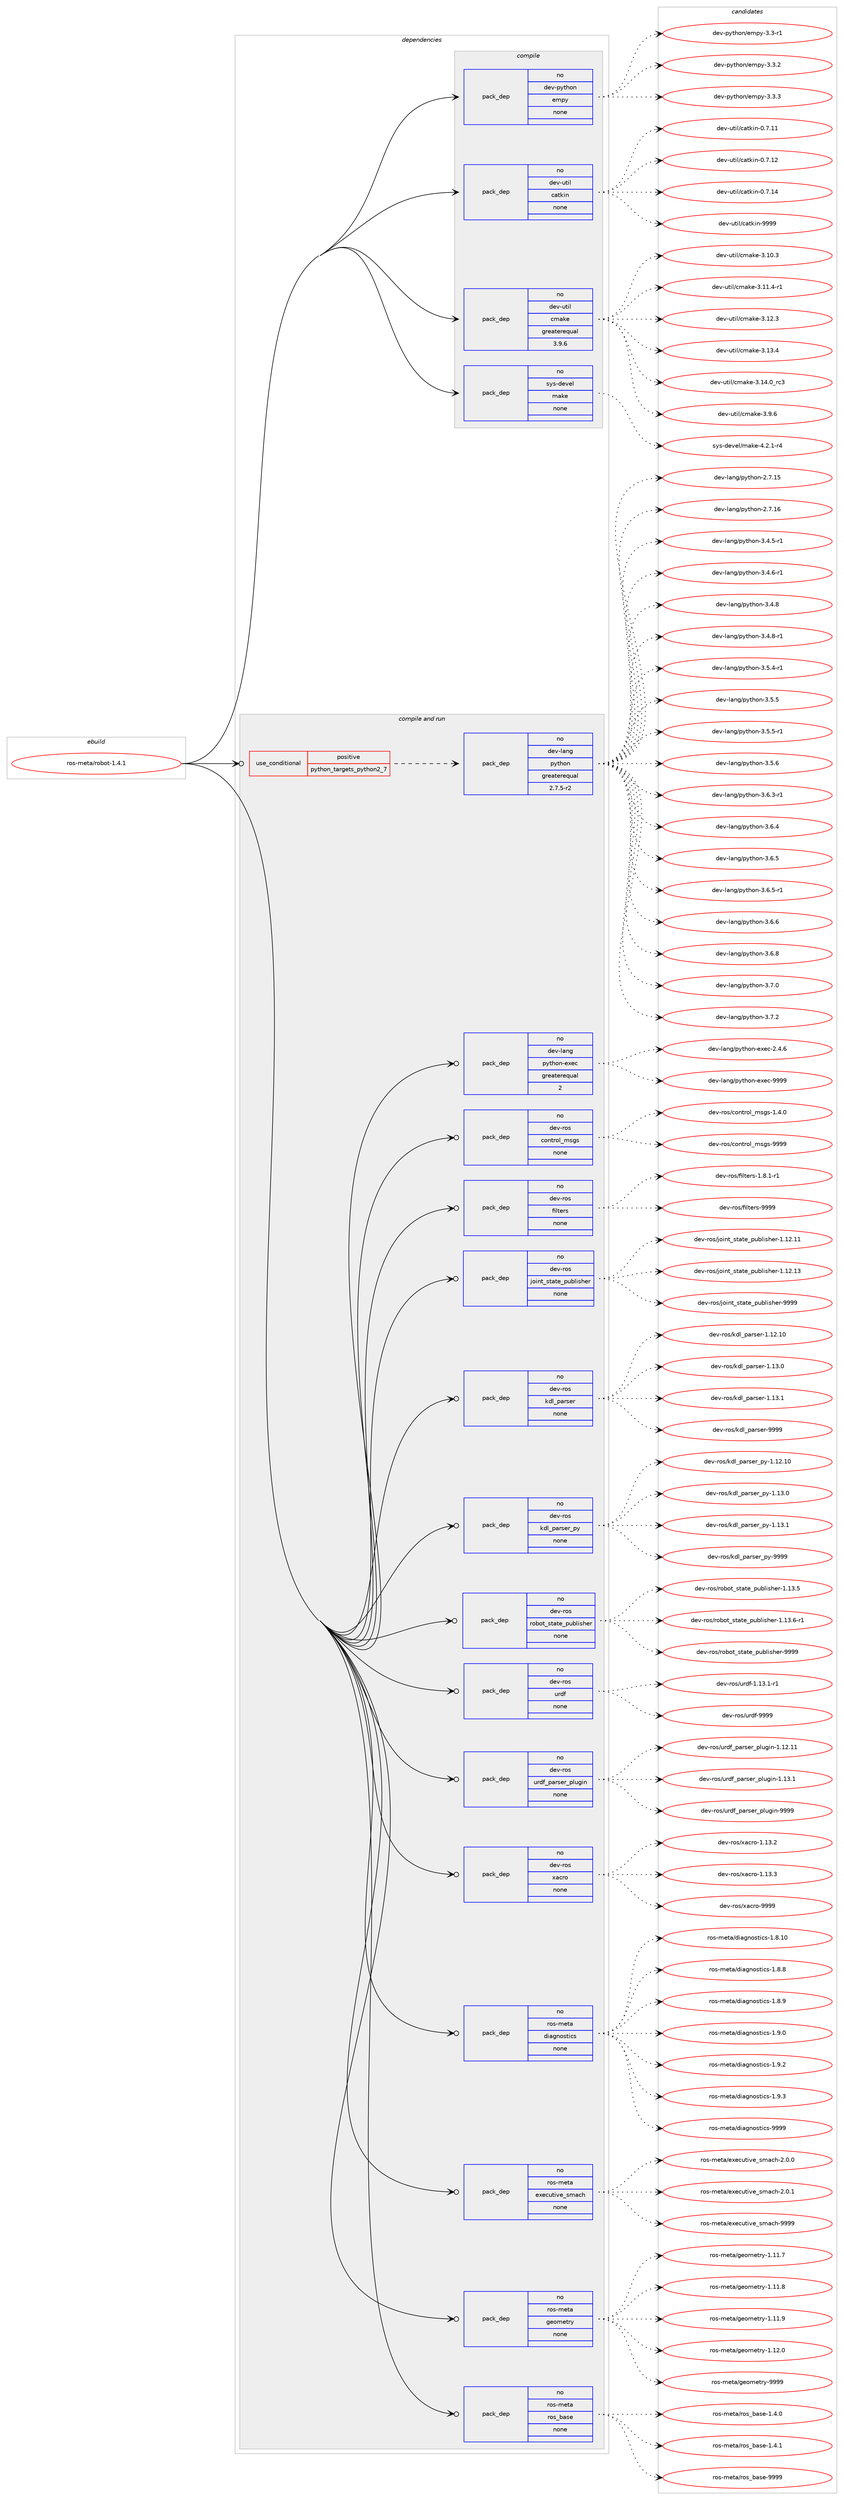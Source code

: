 digraph prolog {

# *************
# Graph options
# *************

newrank=true;
concentrate=true;
compound=true;
graph [rankdir=LR,fontname=Helvetica,fontsize=10,ranksep=1.5];#, ranksep=2.5, nodesep=0.2];
edge  [arrowhead=vee];
node  [fontname=Helvetica,fontsize=10];

# **********
# The ebuild
# **********

subgraph cluster_leftcol {
color=gray;
rank=same;
label=<<i>ebuild</i>>;
id [label="ros-meta/robot-1.4.1", color=red, width=4, href="../ros-meta/robot-1.4.1.svg"];
}

# ****************
# The dependencies
# ****************

subgraph cluster_midcol {
color=gray;
label=<<i>dependencies</i>>;
subgraph cluster_compile {
fillcolor="#eeeeee";
style=filled;
label=<<i>compile</i>>;
subgraph pack1204357 {
dependency1683674 [label=<<TABLE BORDER="0" CELLBORDER="1" CELLSPACING="0" CELLPADDING="4" WIDTH="220"><TR><TD ROWSPAN="6" CELLPADDING="30">pack_dep</TD></TR><TR><TD WIDTH="110">no</TD></TR><TR><TD>dev-python</TD></TR><TR><TD>empy</TD></TR><TR><TD>none</TD></TR><TR><TD></TD></TR></TABLE>>, shape=none, color=blue];
}
id:e -> dependency1683674:w [weight=20,style="solid",arrowhead="vee"];
subgraph pack1204358 {
dependency1683675 [label=<<TABLE BORDER="0" CELLBORDER="1" CELLSPACING="0" CELLPADDING="4" WIDTH="220"><TR><TD ROWSPAN="6" CELLPADDING="30">pack_dep</TD></TR><TR><TD WIDTH="110">no</TD></TR><TR><TD>dev-util</TD></TR><TR><TD>catkin</TD></TR><TR><TD>none</TD></TR><TR><TD></TD></TR></TABLE>>, shape=none, color=blue];
}
id:e -> dependency1683675:w [weight=20,style="solid",arrowhead="vee"];
subgraph pack1204359 {
dependency1683676 [label=<<TABLE BORDER="0" CELLBORDER="1" CELLSPACING="0" CELLPADDING="4" WIDTH="220"><TR><TD ROWSPAN="6" CELLPADDING="30">pack_dep</TD></TR><TR><TD WIDTH="110">no</TD></TR><TR><TD>dev-util</TD></TR><TR><TD>cmake</TD></TR><TR><TD>greaterequal</TD></TR><TR><TD>3.9.6</TD></TR></TABLE>>, shape=none, color=blue];
}
id:e -> dependency1683676:w [weight=20,style="solid",arrowhead="vee"];
subgraph pack1204360 {
dependency1683677 [label=<<TABLE BORDER="0" CELLBORDER="1" CELLSPACING="0" CELLPADDING="4" WIDTH="220"><TR><TD ROWSPAN="6" CELLPADDING="30">pack_dep</TD></TR><TR><TD WIDTH="110">no</TD></TR><TR><TD>sys-devel</TD></TR><TR><TD>make</TD></TR><TR><TD>none</TD></TR><TR><TD></TD></TR></TABLE>>, shape=none, color=blue];
}
id:e -> dependency1683677:w [weight=20,style="solid",arrowhead="vee"];
}
subgraph cluster_compileandrun {
fillcolor="#eeeeee";
style=filled;
label=<<i>compile and run</i>>;
subgraph cond451788 {
dependency1683678 [label=<<TABLE BORDER="0" CELLBORDER="1" CELLSPACING="0" CELLPADDING="4"><TR><TD ROWSPAN="3" CELLPADDING="10">use_conditional</TD></TR><TR><TD>positive</TD></TR><TR><TD>python_targets_python2_7</TD></TR></TABLE>>, shape=none, color=red];
subgraph pack1204361 {
dependency1683679 [label=<<TABLE BORDER="0" CELLBORDER="1" CELLSPACING="0" CELLPADDING="4" WIDTH="220"><TR><TD ROWSPAN="6" CELLPADDING="30">pack_dep</TD></TR><TR><TD WIDTH="110">no</TD></TR><TR><TD>dev-lang</TD></TR><TR><TD>python</TD></TR><TR><TD>greaterequal</TD></TR><TR><TD>2.7.5-r2</TD></TR></TABLE>>, shape=none, color=blue];
}
dependency1683678:e -> dependency1683679:w [weight=20,style="dashed",arrowhead="vee"];
}
id:e -> dependency1683678:w [weight=20,style="solid",arrowhead="odotvee"];
subgraph pack1204362 {
dependency1683680 [label=<<TABLE BORDER="0" CELLBORDER="1" CELLSPACING="0" CELLPADDING="4" WIDTH="220"><TR><TD ROWSPAN="6" CELLPADDING="30">pack_dep</TD></TR><TR><TD WIDTH="110">no</TD></TR><TR><TD>dev-lang</TD></TR><TR><TD>python-exec</TD></TR><TR><TD>greaterequal</TD></TR><TR><TD>2</TD></TR></TABLE>>, shape=none, color=blue];
}
id:e -> dependency1683680:w [weight=20,style="solid",arrowhead="odotvee"];
subgraph pack1204363 {
dependency1683681 [label=<<TABLE BORDER="0" CELLBORDER="1" CELLSPACING="0" CELLPADDING="4" WIDTH="220"><TR><TD ROWSPAN="6" CELLPADDING="30">pack_dep</TD></TR><TR><TD WIDTH="110">no</TD></TR><TR><TD>dev-ros</TD></TR><TR><TD>control_msgs</TD></TR><TR><TD>none</TD></TR><TR><TD></TD></TR></TABLE>>, shape=none, color=blue];
}
id:e -> dependency1683681:w [weight=20,style="solid",arrowhead="odotvee"];
subgraph pack1204364 {
dependency1683682 [label=<<TABLE BORDER="0" CELLBORDER="1" CELLSPACING="0" CELLPADDING="4" WIDTH="220"><TR><TD ROWSPAN="6" CELLPADDING="30">pack_dep</TD></TR><TR><TD WIDTH="110">no</TD></TR><TR><TD>dev-ros</TD></TR><TR><TD>filters</TD></TR><TR><TD>none</TD></TR><TR><TD></TD></TR></TABLE>>, shape=none, color=blue];
}
id:e -> dependency1683682:w [weight=20,style="solid",arrowhead="odotvee"];
subgraph pack1204365 {
dependency1683683 [label=<<TABLE BORDER="0" CELLBORDER="1" CELLSPACING="0" CELLPADDING="4" WIDTH="220"><TR><TD ROWSPAN="6" CELLPADDING="30">pack_dep</TD></TR><TR><TD WIDTH="110">no</TD></TR><TR><TD>dev-ros</TD></TR><TR><TD>joint_state_publisher</TD></TR><TR><TD>none</TD></TR><TR><TD></TD></TR></TABLE>>, shape=none, color=blue];
}
id:e -> dependency1683683:w [weight=20,style="solid",arrowhead="odotvee"];
subgraph pack1204366 {
dependency1683684 [label=<<TABLE BORDER="0" CELLBORDER="1" CELLSPACING="0" CELLPADDING="4" WIDTH="220"><TR><TD ROWSPAN="6" CELLPADDING="30">pack_dep</TD></TR><TR><TD WIDTH="110">no</TD></TR><TR><TD>dev-ros</TD></TR><TR><TD>kdl_parser</TD></TR><TR><TD>none</TD></TR><TR><TD></TD></TR></TABLE>>, shape=none, color=blue];
}
id:e -> dependency1683684:w [weight=20,style="solid",arrowhead="odotvee"];
subgraph pack1204367 {
dependency1683685 [label=<<TABLE BORDER="0" CELLBORDER="1" CELLSPACING="0" CELLPADDING="4" WIDTH="220"><TR><TD ROWSPAN="6" CELLPADDING="30">pack_dep</TD></TR><TR><TD WIDTH="110">no</TD></TR><TR><TD>dev-ros</TD></TR><TR><TD>kdl_parser_py</TD></TR><TR><TD>none</TD></TR><TR><TD></TD></TR></TABLE>>, shape=none, color=blue];
}
id:e -> dependency1683685:w [weight=20,style="solid",arrowhead="odotvee"];
subgraph pack1204368 {
dependency1683686 [label=<<TABLE BORDER="0" CELLBORDER="1" CELLSPACING="0" CELLPADDING="4" WIDTH="220"><TR><TD ROWSPAN="6" CELLPADDING="30">pack_dep</TD></TR><TR><TD WIDTH="110">no</TD></TR><TR><TD>dev-ros</TD></TR><TR><TD>robot_state_publisher</TD></TR><TR><TD>none</TD></TR><TR><TD></TD></TR></TABLE>>, shape=none, color=blue];
}
id:e -> dependency1683686:w [weight=20,style="solid",arrowhead="odotvee"];
subgraph pack1204369 {
dependency1683687 [label=<<TABLE BORDER="0" CELLBORDER="1" CELLSPACING="0" CELLPADDING="4" WIDTH="220"><TR><TD ROWSPAN="6" CELLPADDING="30">pack_dep</TD></TR><TR><TD WIDTH="110">no</TD></TR><TR><TD>dev-ros</TD></TR><TR><TD>urdf</TD></TR><TR><TD>none</TD></TR><TR><TD></TD></TR></TABLE>>, shape=none, color=blue];
}
id:e -> dependency1683687:w [weight=20,style="solid",arrowhead="odotvee"];
subgraph pack1204370 {
dependency1683688 [label=<<TABLE BORDER="0" CELLBORDER="1" CELLSPACING="0" CELLPADDING="4" WIDTH="220"><TR><TD ROWSPAN="6" CELLPADDING="30">pack_dep</TD></TR><TR><TD WIDTH="110">no</TD></TR><TR><TD>dev-ros</TD></TR><TR><TD>urdf_parser_plugin</TD></TR><TR><TD>none</TD></TR><TR><TD></TD></TR></TABLE>>, shape=none, color=blue];
}
id:e -> dependency1683688:w [weight=20,style="solid",arrowhead="odotvee"];
subgraph pack1204371 {
dependency1683689 [label=<<TABLE BORDER="0" CELLBORDER="1" CELLSPACING="0" CELLPADDING="4" WIDTH="220"><TR><TD ROWSPAN="6" CELLPADDING="30">pack_dep</TD></TR><TR><TD WIDTH="110">no</TD></TR><TR><TD>dev-ros</TD></TR><TR><TD>xacro</TD></TR><TR><TD>none</TD></TR><TR><TD></TD></TR></TABLE>>, shape=none, color=blue];
}
id:e -> dependency1683689:w [weight=20,style="solid",arrowhead="odotvee"];
subgraph pack1204372 {
dependency1683690 [label=<<TABLE BORDER="0" CELLBORDER="1" CELLSPACING="0" CELLPADDING="4" WIDTH="220"><TR><TD ROWSPAN="6" CELLPADDING="30">pack_dep</TD></TR><TR><TD WIDTH="110">no</TD></TR><TR><TD>ros-meta</TD></TR><TR><TD>diagnostics</TD></TR><TR><TD>none</TD></TR><TR><TD></TD></TR></TABLE>>, shape=none, color=blue];
}
id:e -> dependency1683690:w [weight=20,style="solid",arrowhead="odotvee"];
subgraph pack1204373 {
dependency1683691 [label=<<TABLE BORDER="0" CELLBORDER="1" CELLSPACING="0" CELLPADDING="4" WIDTH="220"><TR><TD ROWSPAN="6" CELLPADDING="30">pack_dep</TD></TR><TR><TD WIDTH="110">no</TD></TR><TR><TD>ros-meta</TD></TR><TR><TD>executive_smach</TD></TR><TR><TD>none</TD></TR><TR><TD></TD></TR></TABLE>>, shape=none, color=blue];
}
id:e -> dependency1683691:w [weight=20,style="solid",arrowhead="odotvee"];
subgraph pack1204374 {
dependency1683692 [label=<<TABLE BORDER="0" CELLBORDER="1" CELLSPACING="0" CELLPADDING="4" WIDTH="220"><TR><TD ROWSPAN="6" CELLPADDING="30">pack_dep</TD></TR><TR><TD WIDTH="110">no</TD></TR><TR><TD>ros-meta</TD></TR><TR><TD>geometry</TD></TR><TR><TD>none</TD></TR><TR><TD></TD></TR></TABLE>>, shape=none, color=blue];
}
id:e -> dependency1683692:w [weight=20,style="solid",arrowhead="odotvee"];
subgraph pack1204375 {
dependency1683693 [label=<<TABLE BORDER="0" CELLBORDER="1" CELLSPACING="0" CELLPADDING="4" WIDTH="220"><TR><TD ROWSPAN="6" CELLPADDING="30">pack_dep</TD></TR><TR><TD WIDTH="110">no</TD></TR><TR><TD>ros-meta</TD></TR><TR><TD>ros_base</TD></TR><TR><TD>none</TD></TR><TR><TD></TD></TR></TABLE>>, shape=none, color=blue];
}
id:e -> dependency1683693:w [weight=20,style="solid",arrowhead="odotvee"];
}
subgraph cluster_run {
fillcolor="#eeeeee";
style=filled;
label=<<i>run</i>>;
}
}

# **************
# The candidates
# **************

subgraph cluster_choices {
rank=same;
color=gray;
label=<<i>candidates</i>>;

subgraph choice1204357 {
color=black;
nodesep=1;
choice1001011184511212111610411111047101109112121455146514511449 [label="dev-python/empy-3.3-r1", color=red, width=4,href="../dev-python/empy-3.3-r1.svg"];
choice1001011184511212111610411111047101109112121455146514650 [label="dev-python/empy-3.3.2", color=red, width=4,href="../dev-python/empy-3.3.2.svg"];
choice1001011184511212111610411111047101109112121455146514651 [label="dev-python/empy-3.3.3", color=red, width=4,href="../dev-python/empy-3.3.3.svg"];
dependency1683674:e -> choice1001011184511212111610411111047101109112121455146514511449:w [style=dotted,weight="100"];
dependency1683674:e -> choice1001011184511212111610411111047101109112121455146514650:w [style=dotted,weight="100"];
dependency1683674:e -> choice1001011184511212111610411111047101109112121455146514651:w [style=dotted,weight="100"];
}
subgraph choice1204358 {
color=black;
nodesep=1;
choice1001011184511711610510847999711610710511045484655464949 [label="dev-util/catkin-0.7.11", color=red, width=4,href="../dev-util/catkin-0.7.11.svg"];
choice1001011184511711610510847999711610710511045484655464950 [label="dev-util/catkin-0.7.12", color=red, width=4,href="../dev-util/catkin-0.7.12.svg"];
choice1001011184511711610510847999711610710511045484655464952 [label="dev-util/catkin-0.7.14", color=red, width=4,href="../dev-util/catkin-0.7.14.svg"];
choice100101118451171161051084799971161071051104557575757 [label="dev-util/catkin-9999", color=red, width=4,href="../dev-util/catkin-9999.svg"];
dependency1683675:e -> choice1001011184511711610510847999711610710511045484655464949:w [style=dotted,weight="100"];
dependency1683675:e -> choice1001011184511711610510847999711610710511045484655464950:w [style=dotted,weight="100"];
dependency1683675:e -> choice1001011184511711610510847999711610710511045484655464952:w [style=dotted,weight="100"];
dependency1683675:e -> choice100101118451171161051084799971161071051104557575757:w [style=dotted,weight="100"];
}
subgraph choice1204359 {
color=black;
nodesep=1;
choice1001011184511711610510847991099710710145514649484651 [label="dev-util/cmake-3.10.3", color=red, width=4,href="../dev-util/cmake-3.10.3.svg"];
choice10010111845117116105108479910997107101455146494946524511449 [label="dev-util/cmake-3.11.4-r1", color=red, width=4,href="../dev-util/cmake-3.11.4-r1.svg"];
choice1001011184511711610510847991099710710145514649504651 [label="dev-util/cmake-3.12.3", color=red, width=4,href="../dev-util/cmake-3.12.3.svg"];
choice1001011184511711610510847991099710710145514649514652 [label="dev-util/cmake-3.13.4", color=red, width=4,href="../dev-util/cmake-3.13.4.svg"];
choice1001011184511711610510847991099710710145514649524648951149951 [label="dev-util/cmake-3.14.0_rc3", color=red, width=4,href="../dev-util/cmake-3.14.0_rc3.svg"];
choice10010111845117116105108479910997107101455146574654 [label="dev-util/cmake-3.9.6", color=red, width=4,href="../dev-util/cmake-3.9.6.svg"];
dependency1683676:e -> choice1001011184511711610510847991099710710145514649484651:w [style=dotted,weight="100"];
dependency1683676:e -> choice10010111845117116105108479910997107101455146494946524511449:w [style=dotted,weight="100"];
dependency1683676:e -> choice1001011184511711610510847991099710710145514649504651:w [style=dotted,weight="100"];
dependency1683676:e -> choice1001011184511711610510847991099710710145514649514652:w [style=dotted,weight="100"];
dependency1683676:e -> choice1001011184511711610510847991099710710145514649524648951149951:w [style=dotted,weight="100"];
dependency1683676:e -> choice10010111845117116105108479910997107101455146574654:w [style=dotted,weight="100"];
}
subgraph choice1204360 {
color=black;
nodesep=1;
choice1151211154510010111810110847109971071014552465046494511452 [label="sys-devel/make-4.2.1-r4", color=red, width=4,href="../sys-devel/make-4.2.1-r4.svg"];
dependency1683677:e -> choice1151211154510010111810110847109971071014552465046494511452:w [style=dotted,weight="100"];
}
subgraph choice1204361 {
color=black;
nodesep=1;
choice10010111845108971101034711212111610411111045504655464953 [label="dev-lang/python-2.7.15", color=red, width=4,href="../dev-lang/python-2.7.15.svg"];
choice10010111845108971101034711212111610411111045504655464954 [label="dev-lang/python-2.7.16", color=red, width=4,href="../dev-lang/python-2.7.16.svg"];
choice1001011184510897110103471121211161041111104551465246534511449 [label="dev-lang/python-3.4.5-r1", color=red, width=4,href="../dev-lang/python-3.4.5-r1.svg"];
choice1001011184510897110103471121211161041111104551465246544511449 [label="dev-lang/python-3.4.6-r1", color=red, width=4,href="../dev-lang/python-3.4.6-r1.svg"];
choice100101118451089711010347112121116104111110455146524656 [label="dev-lang/python-3.4.8", color=red, width=4,href="../dev-lang/python-3.4.8.svg"];
choice1001011184510897110103471121211161041111104551465246564511449 [label="dev-lang/python-3.4.8-r1", color=red, width=4,href="../dev-lang/python-3.4.8-r1.svg"];
choice1001011184510897110103471121211161041111104551465346524511449 [label="dev-lang/python-3.5.4-r1", color=red, width=4,href="../dev-lang/python-3.5.4-r1.svg"];
choice100101118451089711010347112121116104111110455146534653 [label="dev-lang/python-3.5.5", color=red, width=4,href="../dev-lang/python-3.5.5.svg"];
choice1001011184510897110103471121211161041111104551465346534511449 [label="dev-lang/python-3.5.5-r1", color=red, width=4,href="../dev-lang/python-3.5.5-r1.svg"];
choice100101118451089711010347112121116104111110455146534654 [label="dev-lang/python-3.5.6", color=red, width=4,href="../dev-lang/python-3.5.6.svg"];
choice1001011184510897110103471121211161041111104551465446514511449 [label="dev-lang/python-3.6.3-r1", color=red, width=4,href="../dev-lang/python-3.6.3-r1.svg"];
choice100101118451089711010347112121116104111110455146544652 [label="dev-lang/python-3.6.4", color=red, width=4,href="../dev-lang/python-3.6.4.svg"];
choice100101118451089711010347112121116104111110455146544653 [label="dev-lang/python-3.6.5", color=red, width=4,href="../dev-lang/python-3.6.5.svg"];
choice1001011184510897110103471121211161041111104551465446534511449 [label="dev-lang/python-3.6.5-r1", color=red, width=4,href="../dev-lang/python-3.6.5-r1.svg"];
choice100101118451089711010347112121116104111110455146544654 [label="dev-lang/python-3.6.6", color=red, width=4,href="../dev-lang/python-3.6.6.svg"];
choice100101118451089711010347112121116104111110455146544656 [label="dev-lang/python-3.6.8", color=red, width=4,href="../dev-lang/python-3.6.8.svg"];
choice100101118451089711010347112121116104111110455146554648 [label="dev-lang/python-3.7.0", color=red, width=4,href="../dev-lang/python-3.7.0.svg"];
choice100101118451089711010347112121116104111110455146554650 [label="dev-lang/python-3.7.2", color=red, width=4,href="../dev-lang/python-3.7.2.svg"];
dependency1683679:e -> choice10010111845108971101034711212111610411111045504655464953:w [style=dotted,weight="100"];
dependency1683679:e -> choice10010111845108971101034711212111610411111045504655464954:w [style=dotted,weight="100"];
dependency1683679:e -> choice1001011184510897110103471121211161041111104551465246534511449:w [style=dotted,weight="100"];
dependency1683679:e -> choice1001011184510897110103471121211161041111104551465246544511449:w [style=dotted,weight="100"];
dependency1683679:e -> choice100101118451089711010347112121116104111110455146524656:w [style=dotted,weight="100"];
dependency1683679:e -> choice1001011184510897110103471121211161041111104551465246564511449:w [style=dotted,weight="100"];
dependency1683679:e -> choice1001011184510897110103471121211161041111104551465346524511449:w [style=dotted,weight="100"];
dependency1683679:e -> choice100101118451089711010347112121116104111110455146534653:w [style=dotted,weight="100"];
dependency1683679:e -> choice1001011184510897110103471121211161041111104551465346534511449:w [style=dotted,weight="100"];
dependency1683679:e -> choice100101118451089711010347112121116104111110455146534654:w [style=dotted,weight="100"];
dependency1683679:e -> choice1001011184510897110103471121211161041111104551465446514511449:w [style=dotted,weight="100"];
dependency1683679:e -> choice100101118451089711010347112121116104111110455146544652:w [style=dotted,weight="100"];
dependency1683679:e -> choice100101118451089711010347112121116104111110455146544653:w [style=dotted,weight="100"];
dependency1683679:e -> choice1001011184510897110103471121211161041111104551465446534511449:w [style=dotted,weight="100"];
dependency1683679:e -> choice100101118451089711010347112121116104111110455146544654:w [style=dotted,weight="100"];
dependency1683679:e -> choice100101118451089711010347112121116104111110455146544656:w [style=dotted,weight="100"];
dependency1683679:e -> choice100101118451089711010347112121116104111110455146554648:w [style=dotted,weight="100"];
dependency1683679:e -> choice100101118451089711010347112121116104111110455146554650:w [style=dotted,weight="100"];
}
subgraph choice1204362 {
color=black;
nodesep=1;
choice1001011184510897110103471121211161041111104510112010199455046524654 [label="dev-lang/python-exec-2.4.6", color=red, width=4,href="../dev-lang/python-exec-2.4.6.svg"];
choice10010111845108971101034711212111610411111045101120101994557575757 [label="dev-lang/python-exec-9999", color=red, width=4,href="../dev-lang/python-exec-9999.svg"];
dependency1683680:e -> choice1001011184510897110103471121211161041111104510112010199455046524654:w [style=dotted,weight="100"];
dependency1683680:e -> choice10010111845108971101034711212111610411111045101120101994557575757:w [style=dotted,weight="100"];
}
subgraph choice1204363 {
color=black;
nodesep=1;
choice10010111845114111115479911111011611411110895109115103115454946524648 [label="dev-ros/control_msgs-1.4.0", color=red, width=4,href="../dev-ros/control_msgs-1.4.0.svg"];
choice100101118451141111154799111110116114111108951091151031154557575757 [label="dev-ros/control_msgs-9999", color=red, width=4,href="../dev-ros/control_msgs-9999.svg"];
dependency1683681:e -> choice10010111845114111115479911111011611411110895109115103115454946524648:w [style=dotted,weight="100"];
dependency1683681:e -> choice100101118451141111154799111110116114111108951091151031154557575757:w [style=dotted,weight="100"];
}
subgraph choice1204364 {
color=black;
nodesep=1;
choice10010111845114111115471021051081161011141154549465646494511449 [label="dev-ros/filters-1.8.1-r1", color=red, width=4,href="../dev-ros/filters-1.8.1-r1.svg"];
choice10010111845114111115471021051081161011141154557575757 [label="dev-ros/filters-9999", color=red, width=4,href="../dev-ros/filters-9999.svg"];
dependency1683682:e -> choice10010111845114111115471021051081161011141154549465646494511449:w [style=dotted,weight="100"];
dependency1683682:e -> choice10010111845114111115471021051081161011141154557575757:w [style=dotted,weight="100"];
}
subgraph choice1204365 {
color=black;
nodesep=1;
choice1001011184511411111547106111105110116951151169711610195112117981081051151041011144549464950464949 [label="dev-ros/joint_state_publisher-1.12.11", color=red, width=4,href="../dev-ros/joint_state_publisher-1.12.11.svg"];
choice1001011184511411111547106111105110116951151169711610195112117981081051151041011144549464950464951 [label="dev-ros/joint_state_publisher-1.12.13", color=red, width=4,href="../dev-ros/joint_state_publisher-1.12.13.svg"];
choice1001011184511411111547106111105110116951151169711610195112117981081051151041011144557575757 [label="dev-ros/joint_state_publisher-9999", color=red, width=4,href="../dev-ros/joint_state_publisher-9999.svg"];
dependency1683683:e -> choice1001011184511411111547106111105110116951151169711610195112117981081051151041011144549464950464949:w [style=dotted,weight="100"];
dependency1683683:e -> choice1001011184511411111547106111105110116951151169711610195112117981081051151041011144549464950464951:w [style=dotted,weight="100"];
dependency1683683:e -> choice1001011184511411111547106111105110116951151169711610195112117981081051151041011144557575757:w [style=dotted,weight="100"];
}
subgraph choice1204366 {
color=black;
nodesep=1;
choice100101118451141111154710710010895112971141151011144549464950464948 [label="dev-ros/kdl_parser-1.12.10", color=red, width=4,href="../dev-ros/kdl_parser-1.12.10.svg"];
choice1001011184511411111547107100108951129711411510111445494649514648 [label="dev-ros/kdl_parser-1.13.0", color=red, width=4,href="../dev-ros/kdl_parser-1.13.0.svg"];
choice1001011184511411111547107100108951129711411510111445494649514649 [label="dev-ros/kdl_parser-1.13.1", color=red, width=4,href="../dev-ros/kdl_parser-1.13.1.svg"];
choice100101118451141111154710710010895112971141151011144557575757 [label="dev-ros/kdl_parser-9999", color=red, width=4,href="../dev-ros/kdl_parser-9999.svg"];
dependency1683684:e -> choice100101118451141111154710710010895112971141151011144549464950464948:w [style=dotted,weight="100"];
dependency1683684:e -> choice1001011184511411111547107100108951129711411510111445494649514648:w [style=dotted,weight="100"];
dependency1683684:e -> choice1001011184511411111547107100108951129711411510111445494649514649:w [style=dotted,weight="100"];
dependency1683684:e -> choice100101118451141111154710710010895112971141151011144557575757:w [style=dotted,weight="100"];
}
subgraph choice1204367 {
color=black;
nodesep=1;
choice10010111845114111115471071001089511297114115101114951121214549464950464948 [label="dev-ros/kdl_parser_py-1.12.10", color=red, width=4,href="../dev-ros/kdl_parser_py-1.12.10.svg"];
choice100101118451141111154710710010895112971141151011149511212145494649514648 [label="dev-ros/kdl_parser_py-1.13.0", color=red, width=4,href="../dev-ros/kdl_parser_py-1.13.0.svg"];
choice100101118451141111154710710010895112971141151011149511212145494649514649 [label="dev-ros/kdl_parser_py-1.13.1", color=red, width=4,href="../dev-ros/kdl_parser_py-1.13.1.svg"];
choice10010111845114111115471071001089511297114115101114951121214557575757 [label="dev-ros/kdl_parser_py-9999", color=red, width=4,href="../dev-ros/kdl_parser_py-9999.svg"];
dependency1683685:e -> choice10010111845114111115471071001089511297114115101114951121214549464950464948:w [style=dotted,weight="100"];
dependency1683685:e -> choice100101118451141111154710710010895112971141151011149511212145494649514648:w [style=dotted,weight="100"];
dependency1683685:e -> choice100101118451141111154710710010895112971141151011149511212145494649514649:w [style=dotted,weight="100"];
dependency1683685:e -> choice10010111845114111115471071001089511297114115101114951121214557575757:w [style=dotted,weight="100"];
}
subgraph choice1204368 {
color=black;
nodesep=1;
choice1001011184511411111547114111981111169511511697116101951121179810810511510410111445494649514653 [label="dev-ros/robot_state_publisher-1.13.5", color=red, width=4,href="../dev-ros/robot_state_publisher-1.13.5.svg"];
choice10010111845114111115471141119811111695115116971161019511211798108105115104101114454946495146544511449 [label="dev-ros/robot_state_publisher-1.13.6-r1", color=red, width=4,href="../dev-ros/robot_state_publisher-1.13.6-r1.svg"];
choice100101118451141111154711411198111116951151169711610195112117981081051151041011144557575757 [label="dev-ros/robot_state_publisher-9999", color=red, width=4,href="../dev-ros/robot_state_publisher-9999.svg"];
dependency1683686:e -> choice1001011184511411111547114111981111169511511697116101951121179810810511510410111445494649514653:w [style=dotted,weight="100"];
dependency1683686:e -> choice10010111845114111115471141119811111695115116971161019511211798108105115104101114454946495146544511449:w [style=dotted,weight="100"];
dependency1683686:e -> choice100101118451141111154711411198111116951151169711610195112117981081051151041011144557575757:w [style=dotted,weight="100"];
}
subgraph choice1204369 {
color=black;
nodesep=1;
choice1001011184511411111547117114100102454946495146494511449 [label="dev-ros/urdf-1.13.1-r1", color=red, width=4,href="../dev-ros/urdf-1.13.1-r1.svg"];
choice10010111845114111115471171141001024557575757 [label="dev-ros/urdf-9999", color=red, width=4,href="../dev-ros/urdf-9999.svg"];
dependency1683687:e -> choice1001011184511411111547117114100102454946495146494511449:w [style=dotted,weight="100"];
dependency1683687:e -> choice10010111845114111115471171141001024557575757:w [style=dotted,weight="100"];
}
subgraph choice1204370 {
color=black;
nodesep=1;
choice10010111845114111115471171141001029511297114115101114951121081171031051104549464950464949 [label="dev-ros/urdf_parser_plugin-1.12.11", color=red, width=4,href="../dev-ros/urdf_parser_plugin-1.12.11.svg"];
choice100101118451141111154711711410010295112971141151011149511210811710310511045494649514649 [label="dev-ros/urdf_parser_plugin-1.13.1", color=red, width=4,href="../dev-ros/urdf_parser_plugin-1.13.1.svg"];
choice10010111845114111115471171141001029511297114115101114951121081171031051104557575757 [label="dev-ros/urdf_parser_plugin-9999", color=red, width=4,href="../dev-ros/urdf_parser_plugin-9999.svg"];
dependency1683688:e -> choice10010111845114111115471171141001029511297114115101114951121081171031051104549464950464949:w [style=dotted,weight="100"];
dependency1683688:e -> choice100101118451141111154711711410010295112971141151011149511210811710310511045494649514649:w [style=dotted,weight="100"];
dependency1683688:e -> choice10010111845114111115471171141001029511297114115101114951121081171031051104557575757:w [style=dotted,weight="100"];
}
subgraph choice1204371 {
color=black;
nodesep=1;
choice1001011184511411111547120979911411145494649514650 [label="dev-ros/xacro-1.13.2", color=red, width=4,href="../dev-ros/xacro-1.13.2.svg"];
choice1001011184511411111547120979911411145494649514651 [label="dev-ros/xacro-1.13.3", color=red, width=4,href="../dev-ros/xacro-1.13.3.svg"];
choice100101118451141111154712097991141114557575757 [label="dev-ros/xacro-9999", color=red, width=4,href="../dev-ros/xacro-9999.svg"];
dependency1683689:e -> choice1001011184511411111547120979911411145494649514650:w [style=dotted,weight="100"];
dependency1683689:e -> choice1001011184511411111547120979911411145494649514651:w [style=dotted,weight="100"];
dependency1683689:e -> choice100101118451141111154712097991141114557575757:w [style=dotted,weight="100"];
}
subgraph choice1204372 {
color=black;
nodesep=1;
choice114111115451091011169747100105971031101111151161059911545494656464948 [label="ros-meta/diagnostics-1.8.10", color=red, width=4,href="../ros-meta/diagnostics-1.8.10.svg"];
choice1141111154510910111697471001059710311011111511610599115454946564656 [label="ros-meta/diagnostics-1.8.8", color=red, width=4,href="../ros-meta/diagnostics-1.8.8.svg"];
choice1141111154510910111697471001059710311011111511610599115454946564657 [label="ros-meta/diagnostics-1.8.9", color=red, width=4,href="../ros-meta/diagnostics-1.8.9.svg"];
choice1141111154510910111697471001059710311011111511610599115454946574648 [label="ros-meta/diagnostics-1.9.0", color=red, width=4,href="../ros-meta/diagnostics-1.9.0.svg"];
choice1141111154510910111697471001059710311011111511610599115454946574650 [label="ros-meta/diagnostics-1.9.2", color=red, width=4,href="../ros-meta/diagnostics-1.9.2.svg"];
choice1141111154510910111697471001059710311011111511610599115454946574651 [label="ros-meta/diagnostics-1.9.3", color=red, width=4,href="../ros-meta/diagnostics-1.9.3.svg"];
choice11411111545109101116974710010597103110111115116105991154557575757 [label="ros-meta/diagnostics-9999", color=red, width=4,href="../ros-meta/diagnostics-9999.svg"];
dependency1683690:e -> choice114111115451091011169747100105971031101111151161059911545494656464948:w [style=dotted,weight="100"];
dependency1683690:e -> choice1141111154510910111697471001059710311011111511610599115454946564656:w [style=dotted,weight="100"];
dependency1683690:e -> choice1141111154510910111697471001059710311011111511610599115454946564657:w [style=dotted,weight="100"];
dependency1683690:e -> choice1141111154510910111697471001059710311011111511610599115454946574648:w [style=dotted,weight="100"];
dependency1683690:e -> choice1141111154510910111697471001059710311011111511610599115454946574650:w [style=dotted,weight="100"];
dependency1683690:e -> choice1141111154510910111697471001059710311011111511610599115454946574651:w [style=dotted,weight="100"];
dependency1683690:e -> choice11411111545109101116974710010597103110111115116105991154557575757:w [style=dotted,weight="100"];
}
subgraph choice1204373 {
color=black;
nodesep=1;
choice11411111545109101116974710112010199117116105118101951151099799104455046484648 [label="ros-meta/executive_smach-2.0.0", color=red, width=4,href="../ros-meta/executive_smach-2.0.0.svg"];
choice11411111545109101116974710112010199117116105118101951151099799104455046484649 [label="ros-meta/executive_smach-2.0.1", color=red, width=4,href="../ros-meta/executive_smach-2.0.1.svg"];
choice114111115451091011169747101120101991171161051181019511510997991044557575757 [label="ros-meta/executive_smach-9999", color=red, width=4,href="../ros-meta/executive_smach-9999.svg"];
dependency1683691:e -> choice11411111545109101116974710112010199117116105118101951151099799104455046484648:w [style=dotted,weight="100"];
dependency1683691:e -> choice11411111545109101116974710112010199117116105118101951151099799104455046484649:w [style=dotted,weight="100"];
dependency1683691:e -> choice114111115451091011169747101120101991171161051181019511510997991044557575757:w [style=dotted,weight="100"];
}
subgraph choice1204374 {
color=black;
nodesep=1;
choice11411111545109101116974710310111110910111611412145494649494655 [label="ros-meta/geometry-1.11.7", color=red, width=4,href="../ros-meta/geometry-1.11.7.svg"];
choice11411111545109101116974710310111110910111611412145494649494656 [label="ros-meta/geometry-1.11.8", color=red, width=4,href="../ros-meta/geometry-1.11.8.svg"];
choice11411111545109101116974710310111110910111611412145494649494657 [label="ros-meta/geometry-1.11.9", color=red, width=4,href="../ros-meta/geometry-1.11.9.svg"];
choice11411111545109101116974710310111110910111611412145494649504648 [label="ros-meta/geometry-1.12.0", color=red, width=4,href="../ros-meta/geometry-1.12.0.svg"];
choice1141111154510910111697471031011111091011161141214557575757 [label="ros-meta/geometry-9999", color=red, width=4,href="../ros-meta/geometry-9999.svg"];
dependency1683692:e -> choice11411111545109101116974710310111110910111611412145494649494655:w [style=dotted,weight="100"];
dependency1683692:e -> choice11411111545109101116974710310111110910111611412145494649494656:w [style=dotted,weight="100"];
dependency1683692:e -> choice11411111545109101116974710310111110910111611412145494649494657:w [style=dotted,weight="100"];
dependency1683692:e -> choice11411111545109101116974710310111110910111611412145494649504648:w [style=dotted,weight="100"];
dependency1683692:e -> choice1141111154510910111697471031011111091011161141214557575757:w [style=dotted,weight="100"];
}
subgraph choice1204375 {
color=black;
nodesep=1;
choice114111115451091011169747114111115959897115101454946524648 [label="ros-meta/ros_base-1.4.0", color=red, width=4,href="../ros-meta/ros_base-1.4.0.svg"];
choice114111115451091011169747114111115959897115101454946524649 [label="ros-meta/ros_base-1.4.1", color=red, width=4,href="../ros-meta/ros_base-1.4.1.svg"];
choice1141111154510910111697471141111159598971151014557575757 [label="ros-meta/ros_base-9999", color=red, width=4,href="../ros-meta/ros_base-9999.svg"];
dependency1683693:e -> choice114111115451091011169747114111115959897115101454946524648:w [style=dotted,weight="100"];
dependency1683693:e -> choice114111115451091011169747114111115959897115101454946524649:w [style=dotted,weight="100"];
dependency1683693:e -> choice1141111154510910111697471141111159598971151014557575757:w [style=dotted,weight="100"];
}
}

}

